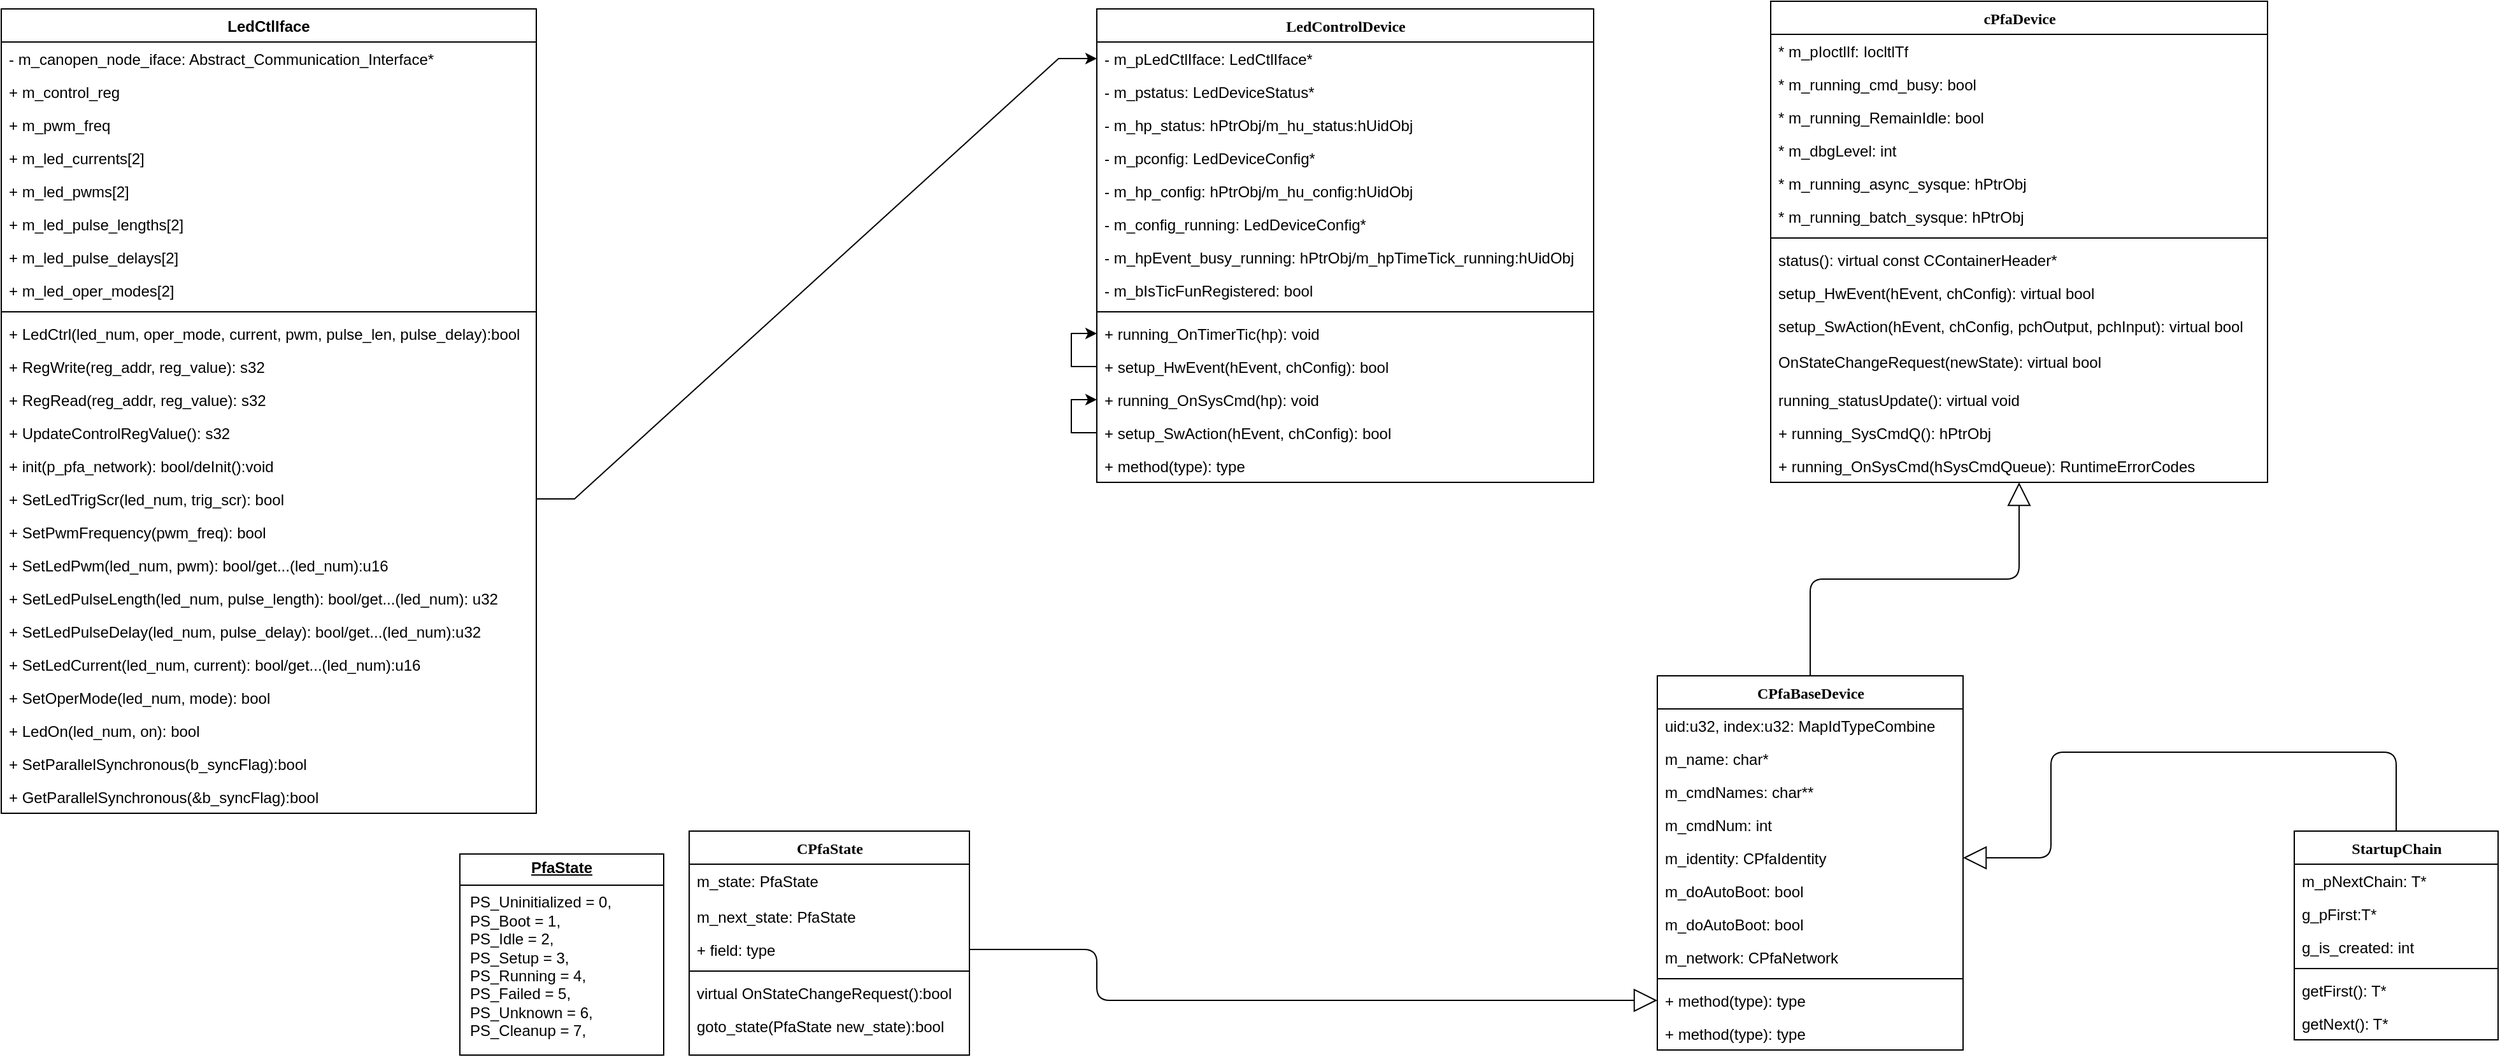 <mxfile version="24.8.2">
  <diagram name="Page-1" id="9f46799a-70d6-7492-0946-bef42562c5a5">
    <mxGraphModel dx="1142" dy="849" grid="1" gridSize="10" guides="1" tooltips="1" connect="1" arrows="1" fold="1" page="1" pageScale="1" pageWidth="1100" pageHeight="850" background="none" math="0" shadow="0">
      <root>
        <mxCell id="0" />
        <mxCell id="1" parent="0" />
        <mxCell id="78961159f06e98e8-30" value="LedControlDevice" style="swimlane;html=1;fontStyle=1;align=center;verticalAlign=top;childLayout=stackLayout;horizontal=1;startSize=26;horizontalStack=0;resizeParent=1;resizeLast=0;collapsible=1;marginBottom=0;swimlaneFillColor=#ffffff;rounded=0;shadow=0;comic=0;labelBackgroundColor=none;strokeWidth=1;fillColor=none;fontFamily=Verdana;fontSize=12" parent="1" vertex="1">
          <mxGeometry x="1030" y="16" width="390" height="372" as="geometry" />
        </mxCell>
        <mxCell id="78961159f06e98e8-31" value="- m_pLedCtlIface: LedCtlIface*" style="text;html=1;strokeColor=none;fillColor=none;align=left;verticalAlign=top;spacingLeft=4;spacingRight=4;whiteSpace=wrap;overflow=hidden;rotatable=0;points=[[0,0.5],[1,0.5]];portConstraint=eastwest;" parent="78961159f06e98e8-30" vertex="1">
          <mxGeometry y="26" width="390" height="26" as="geometry" />
        </mxCell>
        <mxCell id="78961159f06e98e8-32" value="- m_pstatus: LedDeviceStatus*" style="text;html=1;strokeColor=none;fillColor=none;align=left;verticalAlign=top;spacingLeft=4;spacingRight=4;whiteSpace=wrap;overflow=hidden;rotatable=0;points=[[0,0.5],[1,0.5]];portConstraint=eastwest;" parent="78961159f06e98e8-30" vertex="1">
          <mxGeometry y="52" width="390" height="26" as="geometry" />
        </mxCell>
        <mxCell id="78961159f06e98e8-33" value="- m_hp_status: hPtrObj/m_hu_status:hUidObj" style="text;html=1;strokeColor=none;fillColor=none;align=left;verticalAlign=top;spacingLeft=4;spacingRight=4;whiteSpace=wrap;overflow=hidden;rotatable=0;points=[[0,0.5],[1,0.5]];portConstraint=eastwest;" parent="78961159f06e98e8-30" vertex="1">
          <mxGeometry y="78" width="390" height="26" as="geometry" />
        </mxCell>
        <mxCell id="78961159f06e98e8-34" value="- m_pconfig: LedDeviceConfig*" style="text;html=1;strokeColor=none;fillColor=none;align=left;verticalAlign=top;spacingLeft=4;spacingRight=4;whiteSpace=wrap;overflow=hidden;rotatable=0;points=[[0,0.5],[1,0.5]];portConstraint=eastwest;" parent="78961159f06e98e8-30" vertex="1">
          <mxGeometry y="104" width="390" height="26" as="geometry" />
        </mxCell>
        <mxCell id="78961159f06e98e8-36" value="- m_hp_config: hPtrObj/m_hu_config:hUidObj" style="text;html=1;strokeColor=none;fillColor=none;align=left;verticalAlign=top;spacingLeft=4;spacingRight=4;whiteSpace=wrap;overflow=hidden;rotatable=0;points=[[0,0.5],[1,0.5]];portConstraint=eastwest;" parent="78961159f06e98e8-30" vertex="1">
          <mxGeometry y="130" width="390" height="26" as="geometry" />
        </mxCell>
        <mxCell id="78961159f06e98e8-37" value="- m_config_running: LedDeviceConfig*" style="text;html=1;strokeColor=none;fillColor=none;align=left;verticalAlign=top;spacingLeft=4;spacingRight=4;whiteSpace=wrap;overflow=hidden;rotatable=0;points=[[0,0.5],[1,0.5]];portConstraint=eastwest;" parent="78961159f06e98e8-30" vertex="1">
          <mxGeometry y="156" width="390" height="26" as="geometry" />
        </mxCell>
        <mxCell id="xa_bS9BhOXKeCAzuM0Ma-2" value="- m_hpEvent_busy_running: hPtrObj/m_hpTimeTick_running:hUidObj" style="text;html=1;strokeColor=none;fillColor=none;align=left;verticalAlign=top;spacingLeft=4;spacingRight=4;whiteSpace=wrap;overflow=hidden;rotatable=0;points=[[0,0.5],[1,0.5]];portConstraint=eastwest;" parent="78961159f06e98e8-30" vertex="1">
          <mxGeometry y="182" width="390" height="26" as="geometry" />
        </mxCell>
        <mxCell id="xa_bS9BhOXKeCAzuM0Ma-3" value="- m_bIsTicFunRegistered: bool" style="text;html=1;strokeColor=none;fillColor=none;align=left;verticalAlign=top;spacingLeft=4;spacingRight=4;whiteSpace=wrap;overflow=hidden;rotatable=0;points=[[0,0.5],[1,0.5]];portConstraint=eastwest;" parent="78961159f06e98e8-30" vertex="1">
          <mxGeometry y="208" width="390" height="26" as="geometry" />
        </mxCell>
        <mxCell id="78961159f06e98e8-38" value="" style="line;html=1;strokeWidth=1;fillColor=none;align=left;verticalAlign=middle;spacingTop=-1;spacingLeft=3;spacingRight=3;rotatable=0;labelPosition=right;points=[];portConstraint=eastwest;" parent="78961159f06e98e8-30" vertex="1">
          <mxGeometry y="234" width="390" height="8" as="geometry" />
        </mxCell>
        <mxCell id="78961159f06e98e8-39" value="+ running_OnTimerTic(hp): void" style="text;html=1;strokeColor=none;fillColor=none;align=left;verticalAlign=top;spacingLeft=4;spacingRight=4;whiteSpace=wrap;overflow=hidden;rotatable=0;points=[[0,0.5],[1,0.5]];portConstraint=eastwest;" parent="78961159f06e98e8-30" vertex="1">
          <mxGeometry y="242" width="390" height="26" as="geometry" />
        </mxCell>
        <mxCell id="PhNXhN2WsHxxgcLADyXz-29" style="edgeStyle=orthogonalEdgeStyle;rounded=0;orthogonalLoop=1;jettySize=auto;html=1;entryX=0;entryY=0.5;entryDx=0;entryDy=0;" parent="78961159f06e98e8-30" source="PhNXhN2WsHxxgcLADyXz-28" target="78961159f06e98e8-39" edge="1">
          <mxGeometry relative="1" as="geometry" />
        </mxCell>
        <mxCell id="PhNXhN2WsHxxgcLADyXz-28" value="+ setup_HwEvent(hEvent, chConfig): bool" style="text;html=1;strokeColor=none;fillColor=none;align=left;verticalAlign=top;spacingLeft=4;spacingRight=4;whiteSpace=wrap;overflow=hidden;rotatable=0;points=[[0,0.5],[1,0.5]];portConstraint=eastwest;" parent="78961159f06e98e8-30" vertex="1">
          <mxGeometry y="268" width="390" height="26" as="geometry" />
        </mxCell>
        <mxCell id="PhNXhN2WsHxxgcLADyXz-27" value="+ running_O&lt;span style=&quot;background-color: initial;&quot;&gt;nSysCmd(hp): void&lt;/span&gt;" style="text;html=1;strokeColor=none;fillColor=none;align=left;verticalAlign=top;spacingLeft=4;spacingRight=4;whiteSpace=wrap;overflow=hidden;rotatable=0;points=[[0,0.5],[1,0.5]];portConstraint=eastwest;" parent="78961159f06e98e8-30" vertex="1">
          <mxGeometry y="294" width="390" height="26" as="geometry" />
        </mxCell>
        <mxCell id="PhNXhN2WsHxxgcLADyXz-30" style="edgeStyle=orthogonalEdgeStyle;rounded=0;orthogonalLoop=1;jettySize=auto;html=1;entryX=0;entryY=0.5;entryDx=0;entryDy=0;" parent="78961159f06e98e8-30" source="78961159f06e98e8-40" target="PhNXhN2WsHxxgcLADyXz-27" edge="1">
          <mxGeometry relative="1" as="geometry" />
        </mxCell>
        <mxCell id="78961159f06e98e8-40" value="+ setup_SwAction(hEvent, chConfig): bool" style="text;html=1;strokeColor=none;fillColor=none;align=left;verticalAlign=top;spacingLeft=4;spacingRight=4;whiteSpace=wrap;overflow=hidden;rotatable=0;points=[[0,0.5],[1,0.5]];portConstraint=eastwest;" parent="78961159f06e98e8-30" vertex="1">
          <mxGeometry y="320" width="390" height="26" as="geometry" />
        </mxCell>
        <mxCell id="78961159f06e98e8-42" value="+ method(type): type" style="text;html=1;strokeColor=none;fillColor=none;align=left;verticalAlign=top;spacingLeft=4;spacingRight=4;whiteSpace=wrap;overflow=hidden;rotatable=0;points=[[0,0.5],[1,0.5]];portConstraint=eastwest;" parent="78961159f06e98e8-30" vertex="1">
          <mxGeometry y="346" width="390" height="26" as="geometry" />
        </mxCell>
        <mxCell id="78961159f06e98e8-43" value="cPfaDevice" style="swimlane;html=1;fontStyle=1;align=center;verticalAlign=top;childLayout=stackLayout;horizontal=1;startSize=26;horizontalStack=0;resizeParent=1;resizeLast=0;collapsible=1;marginBottom=0;swimlaneFillColor=#ffffff;rounded=0;shadow=0;comic=0;labelBackgroundColor=none;strokeWidth=1;fillColor=none;fontFamily=Verdana;fontSize=12" parent="1" vertex="1">
          <mxGeometry x="1559" y="10" width="390" height="378" as="geometry">
            <mxRectangle x="740" y="83" width="110" height="30" as="alternateBounds" />
          </mxGeometry>
        </mxCell>
        <mxCell id="78961159f06e98e8-44" value="* m_pIoctlIf: IocltlTf" style="text;html=1;strokeColor=none;fillColor=none;align=left;verticalAlign=top;spacingLeft=4;spacingRight=4;whiteSpace=wrap;overflow=hidden;rotatable=0;points=[[0,0.5],[1,0.5]];portConstraint=eastwest;" parent="78961159f06e98e8-43" vertex="1">
          <mxGeometry y="26" width="390" height="26" as="geometry" />
        </mxCell>
        <mxCell id="78961159f06e98e8-45" value="* m_running_cmd_busy: bool" style="text;html=1;strokeColor=none;fillColor=none;align=left;verticalAlign=top;spacingLeft=4;spacingRight=4;whiteSpace=wrap;overflow=hidden;rotatable=0;points=[[0,0.5],[1,0.5]];portConstraint=eastwest;" parent="78961159f06e98e8-43" vertex="1">
          <mxGeometry y="52" width="390" height="26" as="geometry" />
        </mxCell>
        <mxCell id="78961159f06e98e8-49" value="* m_running_RemainIdle: bool" style="text;html=1;strokeColor=none;fillColor=none;align=left;verticalAlign=top;spacingLeft=4;spacingRight=4;whiteSpace=wrap;overflow=hidden;rotatable=0;points=[[0,0.5],[1,0.5]];portConstraint=eastwest;" parent="78961159f06e98e8-43" vertex="1">
          <mxGeometry y="78" width="390" height="26" as="geometry" />
        </mxCell>
        <mxCell id="78961159f06e98e8-50" value="* m_dbgLevel: int" style="text;html=1;strokeColor=none;fillColor=none;align=left;verticalAlign=top;spacingLeft=4;spacingRight=4;whiteSpace=wrap;overflow=hidden;rotatable=0;points=[[0,0.5],[1,0.5]];portConstraint=eastwest;" parent="78961159f06e98e8-43" vertex="1">
          <mxGeometry y="104" width="390" height="26" as="geometry" />
        </mxCell>
        <mxCell id="PhNXhN2WsHxxgcLADyXz-20" value="* m_running_async_sysque: hPtrObj" style="text;html=1;strokeColor=none;fillColor=none;align=left;verticalAlign=top;spacingLeft=4;spacingRight=4;whiteSpace=wrap;overflow=hidden;rotatable=0;points=[[0,0.5],[1,0.5]];portConstraint=eastwest;" parent="78961159f06e98e8-43" vertex="1">
          <mxGeometry y="130" width="390" height="26" as="geometry" />
        </mxCell>
        <mxCell id="PhNXhN2WsHxxgcLADyXz-21" value="* m_running_batch_sysque: hPtrObj" style="text;html=1;strokeColor=none;fillColor=none;align=left;verticalAlign=top;spacingLeft=4;spacingRight=4;whiteSpace=wrap;overflow=hidden;rotatable=0;points=[[0,0.5],[1,0.5]];portConstraint=eastwest;" parent="78961159f06e98e8-43" vertex="1">
          <mxGeometry y="156" width="390" height="26" as="geometry" />
        </mxCell>
        <mxCell id="78961159f06e98e8-51" value="" style="line;html=1;strokeWidth=1;fillColor=none;align=left;verticalAlign=middle;spacingTop=-1;spacingLeft=3;spacingRight=3;rotatable=0;labelPosition=right;points=[];portConstraint=eastwest;" parent="78961159f06e98e8-43" vertex="1">
          <mxGeometry y="182" width="390" height="8" as="geometry" />
        </mxCell>
        <mxCell id="78961159f06e98e8-52" value="status(): virtual const CContainerHeader*" style="text;html=1;strokeColor=none;fillColor=none;align=left;verticalAlign=top;spacingLeft=4;spacingRight=4;whiteSpace=wrap;overflow=hidden;rotatable=0;points=[[0,0.5],[1,0.5]];portConstraint=eastwest;" parent="78961159f06e98e8-43" vertex="1">
          <mxGeometry y="190" width="390" height="26" as="geometry" />
        </mxCell>
        <mxCell id="78961159f06e98e8-53" value="setup_HwEvent(hEvent, chConfig): virtual bool" style="text;html=1;strokeColor=none;fillColor=none;align=left;verticalAlign=top;spacingLeft=4;spacingRight=4;whiteSpace=wrap;overflow=hidden;rotatable=0;points=[[0,0.5],[1,0.5]];portConstraint=eastwest;" parent="78961159f06e98e8-43" vertex="1">
          <mxGeometry y="216" width="390" height="26" as="geometry" />
        </mxCell>
        <mxCell id="PhNXhN2WsHxxgcLADyXz-22" value="setup_SwAction(hEvent, chConfig, pchOutput, pchInput): virtual bool" style="text;html=1;strokeColor=none;fillColor=none;align=left;verticalAlign=top;spacingLeft=4;spacingRight=4;whiteSpace=wrap;overflow=hidden;rotatable=0;points=[[0,0.5],[1,0.5]];portConstraint=eastwest;" parent="78961159f06e98e8-43" vertex="1">
          <mxGeometry y="242" width="390" height="28" as="geometry" />
        </mxCell>
        <mxCell id="PhNXhN2WsHxxgcLADyXz-23" value="OnStateChangeRequest(newState): virtual bool" style="text;html=1;strokeColor=none;fillColor=none;align=left;verticalAlign=top;spacingLeft=4;spacingRight=4;whiteSpace=wrap;overflow=hidden;rotatable=0;points=[[0,0.5],[1,0.5]];portConstraint=eastwest;" parent="78961159f06e98e8-43" vertex="1">
          <mxGeometry y="270" width="390" height="30" as="geometry" />
        </mxCell>
        <mxCell id="PhNXhN2WsHxxgcLADyXz-25" value="running_statusUpdate(): virtual void" style="text;html=1;strokeColor=none;fillColor=none;align=left;verticalAlign=top;spacingLeft=4;spacingRight=4;whiteSpace=wrap;overflow=hidden;rotatable=0;points=[[0,0.5],[1,0.5]];portConstraint=eastwest;" parent="78961159f06e98e8-43" vertex="1">
          <mxGeometry y="300" width="390" height="26" as="geometry" />
        </mxCell>
        <mxCell id="PhNXhN2WsHxxgcLADyXz-24" value="+ running_SysCmdQ(): hPtrObj" style="text;html=1;strokeColor=none;fillColor=none;align=left;verticalAlign=top;spacingLeft=4;spacingRight=4;whiteSpace=wrap;overflow=hidden;rotatable=0;points=[[0,0.5],[1,0.5]];portConstraint=eastwest;" parent="78961159f06e98e8-43" vertex="1">
          <mxGeometry y="326" width="390" height="26" as="geometry" />
        </mxCell>
        <mxCell id="PhNXhN2WsHxxgcLADyXz-26" value="+ running_OnSysCmd(hSysCmdQueue): RuntimeErrorCodes" style="text;html=1;strokeColor=none;fillColor=none;align=left;verticalAlign=top;spacingLeft=4;spacingRight=4;whiteSpace=wrap;overflow=hidden;rotatable=0;points=[[0,0.5],[1,0.5]];portConstraint=eastwest;" parent="78961159f06e98e8-43" vertex="1">
          <mxGeometry y="352" width="390" height="26" as="geometry" />
        </mxCell>
        <mxCell id="78961159f06e98e8-128" style="edgeStyle=orthogonalEdgeStyle;html=1;labelBackgroundColor=none;startFill=0;startSize=8;endArrow=block;endFill=0;endSize=16;fontFamily=Verdana;fontSize=12;exitX=1;exitY=0.5;exitDx=0;exitDy=0;entryX=0;entryY=0.5;entryDx=0;entryDy=0;" parent="1" source="78961159f06e98e8-87" target="78961159f06e98e8-104" edge="1">
          <mxGeometry relative="1" as="geometry">
            <Array as="points">
              <mxPoint x="1030" y="755" />
            </Array>
            <mxPoint x="1419" y="580" as="sourcePoint" />
            <mxPoint x="1310" y="680" as="targetPoint" />
          </mxGeometry>
        </mxCell>
        <mxCell id="78961159f06e98e8-82" value="CPfaState" style="swimlane;html=1;fontStyle=1;align=center;verticalAlign=top;childLayout=stackLayout;horizontal=1;startSize=26;horizontalStack=0;resizeParent=1;resizeLast=0;collapsible=1;marginBottom=0;swimlaneFillColor=#ffffff;rounded=0;shadow=0;comic=0;labelBackgroundColor=none;strokeWidth=1;fillColor=none;fontFamily=Verdana;fontSize=12" parent="1" vertex="1">
          <mxGeometry x="710" y="662" width="220" height="176" as="geometry" />
        </mxCell>
        <mxCell id="78961159f06e98e8-84" value="m_state: PfaState" style="text;html=1;strokeColor=none;fillColor=none;align=left;verticalAlign=top;spacingLeft=4;spacingRight=4;whiteSpace=wrap;overflow=hidden;rotatable=0;points=[[0,0.5],[1,0.5]];portConstraint=eastwest;" parent="78961159f06e98e8-82" vertex="1">
          <mxGeometry y="26" width="220" height="28" as="geometry" />
        </mxCell>
        <mxCell id="78961159f06e98e8-85" value="m_next_state: PfaState" style="text;html=1;strokeColor=none;fillColor=none;align=left;verticalAlign=top;spacingLeft=4;spacingRight=4;whiteSpace=wrap;overflow=hidden;rotatable=0;points=[[0,0.5],[1,0.5]];portConstraint=eastwest;" parent="78961159f06e98e8-82" vertex="1">
          <mxGeometry y="54" width="220" height="26" as="geometry" />
        </mxCell>
        <mxCell id="78961159f06e98e8-87" value="+ field: type" style="text;html=1;strokeColor=none;fillColor=none;align=left;verticalAlign=top;spacingLeft=4;spacingRight=4;whiteSpace=wrap;overflow=hidden;rotatable=0;points=[[0,0.5],[1,0.5]];portConstraint=eastwest;" parent="78961159f06e98e8-82" vertex="1">
          <mxGeometry y="80" width="220" height="26" as="geometry" />
        </mxCell>
        <mxCell id="78961159f06e98e8-90" value="" style="line;html=1;strokeWidth=1;fillColor=none;align=left;verticalAlign=middle;spacingTop=-1;spacingLeft=3;spacingRight=3;rotatable=0;labelPosition=right;points=[];portConstraint=eastwest;" parent="78961159f06e98e8-82" vertex="1">
          <mxGeometry y="106" width="220" height="8" as="geometry" />
        </mxCell>
        <mxCell id="78961159f06e98e8-91" value="virtual OnStateChangeRequest():bool&lt;div&gt;&lt;br&gt;&lt;/div&gt;" style="text;html=1;strokeColor=none;fillColor=none;align=left;verticalAlign=top;spacingLeft=4;spacingRight=4;whiteSpace=wrap;overflow=hidden;rotatable=0;points=[[0,0.5],[1,0.5]];portConstraint=eastwest;" parent="78961159f06e98e8-82" vertex="1">
          <mxGeometry y="114" width="220" height="26" as="geometry" />
        </mxCell>
        <mxCell id="PhNXhN2WsHxxgcLADyXz-8" value="goto_state(PfaState new_state):bool&lt;div&gt;&lt;br&gt;&lt;/div&gt;" style="text;html=1;strokeColor=none;fillColor=none;align=left;verticalAlign=top;spacingLeft=4;spacingRight=4;whiteSpace=wrap;overflow=hidden;rotatable=0;points=[[0,0.5],[1,0.5]];portConstraint=eastwest;" parent="78961159f06e98e8-82" vertex="1">
          <mxGeometry y="140" width="220" height="30" as="geometry" />
        </mxCell>
        <mxCell id="78961159f06e98e8-127" style="edgeStyle=orthogonalEdgeStyle;html=1;labelBackgroundColor=none;startFill=0;startSize=8;endArrow=block;endFill=0;endSize=16;fontFamily=Verdana;fontSize=12;entryX=0.5;entryY=1;entryDx=0;entryDy=0;" parent="1" source="78961159f06e98e8-95" target="78961159f06e98e8-43" edge="1">
          <mxGeometry relative="1" as="geometry">
            <mxPoint x="1529" y="320" as="targetPoint" />
          </mxGeometry>
        </mxCell>
        <mxCell id="78961159f06e98e8-95" value="CPfaBaseDevice" style="swimlane;html=1;fontStyle=1;align=center;verticalAlign=top;childLayout=stackLayout;horizontal=1;startSize=26;horizontalStack=0;resizeParent=1;resizeLast=0;collapsible=1;marginBottom=0;swimlaneFillColor=#ffffff;rounded=0;shadow=0;comic=0;labelBackgroundColor=none;strokeWidth=1;fillColor=none;fontFamily=Verdana;fontSize=12" parent="1" vertex="1">
          <mxGeometry x="1470" y="540" width="240" height="294" as="geometry" />
        </mxCell>
        <mxCell id="78961159f06e98e8-96" value="uid:u32, index:u32: MapIdTypeCombine" style="text;html=1;strokeColor=none;fillColor=none;align=left;verticalAlign=top;spacingLeft=4;spacingRight=4;whiteSpace=wrap;overflow=hidden;rotatable=0;points=[[0,0.5],[1,0.5]];portConstraint=eastwest;" parent="78961159f06e98e8-95" vertex="1">
          <mxGeometry y="26" width="240" height="26" as="geometry" />
        </mxCell>
        <mxCell id="78961159f06e98e8-97" value="m_name: char*" style="text;html=1;strokeColor=none;fillColor=none;align=left;verticalAlign=top;spacingLeft=4;spacingRight=4;whiteSpace=wrap;overflow=hidden;rotatable=0;points=[[0,0.5],[1,0.5]];portConstraint=eastwest;" parent="78961159f06e98e8-95" vertex="1">
          <mxGeometry y="52" width="240" height="26" as="geometry" />
        </mxCell>
        <mxCell id="78961159f06e98e8-98" value="m_cmdNames: char**" style="text;html=1;strokeColor=none;fillColor=none;align=left;verticalAlign=top;spacingLeft=4;spacingRight=4;whiteSpace=wrap;overflow=hidden;rotatable=0;points=[[0,0.5],[1,0.5]];portConstraint=eastwest;" parent="78961159f06e98e8-95" vertex="1">
          <mxGeometry y="78" width="240" height="26" as="geometry" />
        </mxCell>
        <mxCell id="78961159f06e98e8-102" value="m_cmdNum: int" style="text;html=1;strokeColor=none;fillColor=none;align=left;verticalAlign=top;spacingLeft=4;spacingRight=4;whiteSpace=wrap;overflow=hidden;rotatable=0;points=[[0,0.5],[1,0.5]];portConstraint=eastwest;" parent="78961159f06e98e8-95" vertex="1">
          <mxGeometry y="104" width="240" height="26" as="geometry" />
        </mxCell>
        <mxCell id="PhNXhN2WsHxxgcLADyXz-12" value="m_identity: CPfaIdentity" style="text;html=1;strokeColor=none;fillColor=none;align=left;verticalAlign=top;spacingLeft=4;spacingRight=4;whiteSpace=wrap;overflow=hidden;rotatable=0;points=[[0,0.5],[1,0.5]];portConstraint=eastwest;" parent="78961159f06e98e8-95" vertex="1">
          <mxGeometry y="130" width="240" height="26" as="geometry" />
        </mxCell>
        <mxCell id="PhNXhN2WsHxxgcLADyXz-13" value="m_doAutoBoot: bool" style="text;html=1;strokeColor=none;fillColor=none;align=left;verticalAlign=top;spacingLeft=4;spacingRight=4;whiteSpace=wrap;overflow=hidden;rotatable=0;points=[[0,0.5],[1,0.5]];portConstraint=eastwest;" parent="78961159f06e98e8-95" vertex="1">
          <mxGeometry y="156" width="240" height="26" as="geometry" />
        </mxCell>
        <mxCell id="xa_bS9BhOXKeCAzuM0Ma-52" value="m_doAutoBoot: bool" style="text;html=1;strokeColor=none;fillColor=none;align=left;verticalAlign=top;spacingLeft=4;spacingRight=4;whiteSpace=wrap;overflow=hidden;rotatable=0;points=[[0,0.5],[1,0.5]];portConstraint=eastwest;" parent="78961159f06e98e8-95" vertex="1">
          <mxGeometry y="182" width="240" height="26" as="geometry" />
        </mxCell>
        <mxCell id="PhNXhN2WsHxxgcLADyXz-14" value="m_network: CPfaNetwork" style="text;html=1;strokeColor=none;fillColor=none;align=left;verticalAlign=top;spacingLeft=4;spacingRight=4;whiteSpace=wrap;overflow=hidden;rotatable=0;points=[[0,0.5],[1,0.5]];portConstraint=eastwest;" parent="78961159f06e98e8-95" vertex="1">
          <mxGeometry y="208" width="240" height="26" as="geometry" />
        </mxCell>
        <mxCell id="78961159f06e98e8-103" value="" style="line;html=1;strokeWidth=1;fillColor=none;align=left;verticalAlign=middle;spacingTop=-1;spacingLeft=3;spacingRight=3;rotatable=0;labelPosition=right;points=[];portConstraint=eastwest;" parent="78961159f06e98e8-95" vertex="1">
          <mxGeometry y="234" width="240" height="8" as="geometry" />
        </mxCell>
        <mxCell id="78961159f06e98e8-104" value="+ method(type): type" style="text;html=1;strokeColor=none;fillColor=none;align=left;verticalAlign=top;spacingLeft=4;spacingRight=4;whiteSpace=wrap;overflow=hidden;rotatable=0;points=[[0,0.5],[1,0.5]];portConstraint=eastwest;" parent="78961159f06e98e8-95" vertex="1">
          <mxGeometry y="242" width="240" height="26" as="geometry" />
        </mxCell>
        <mxCell id="PhNXhN2WsHxxgcLADyXz-11" value="+ method(type): type" style="text;html=1;strokeColor=none;fillColor=none;align=left;verticalAlign=top;spacingLeft=4;spacingRight=4;whiteSpace=wrap;overflow=hidden;rotatable=0;points=[[0,0.5],[1,0.5]];portConstraint=eastwest;" parent="78961159f06e98e8-95" vertex="1">
          <mxGeometry y="268" width="240" height="26" as="geometry" />
        </mxCell>
        <mxCell id="78961159f06e98e8-126" style="edgeStyle=orthogonalEdgeStyle;html=1;labelBackgroundColor=none;startFill=0;startSize=8;endArrow=block;endFill=0;endSize=16;fontFamily=Verdana;fontSize=12;entryX=1;entryY=0.5;entryDx=0;entryDy=0;" parent="1" source="78961159f06e98e8-108" target="PhNXhN2WsHxxgcLADyXz-12" edge="1">
          <mxGeometry relative="1" as="geometry">
            <Array as="points">
              <mxPoint x="1779" y="600" />
              <mxPoint x="1779" y="683" />
            </Array>
            <mxPoint x="1769" y="670" as="targetPoint" />
          </mxGeometry>
        </mxCell>
        <mxCell id="78961159f06e98e8-108" value="StartupChain" style="swimlane;html=1;fontStyle=1;align=center;verticalAlign=top;childLayout=stackLayout;horizontal=1;startSize=26;horizontalStack=0;resizeParent=1;resizeLast=0;collapsible=1;marginBottom=0;swimlaneFillColor=#ffffff;rounded=0;shadow=0;comic=0;labelBackgroundColor=none;strokeWidth=1;fillColor=none;fontFamily=Verdana;fontSize=12" parent="1" vertex="1">
          <mxGeometry x="1970" y="662.0" width="160" height="164" as="geometry" />
        </mxCell>
        <mxCell id="78961159f06e98e8-109" value="m_pNextChain: T*" style="text;html=1;strokeColor=none;fillColor=none;align=left;verticalAlign=top;spacingLeft=4;spacingRight=4;whiteSpace=wrap;overflow=hidden;rotatable=0;points=[[0,0.5],[1,0.5]];portConstraint=eastwest;" parent="78961159f06e98e8-108" vertex="1">
          <mxGeometry y="26" width="160" height="26" as="geometry" />
        </mxCell>
        <mxCell id="78961159f06e98e8-110" value="g_pFirst:T*" style="text;html=1;strokeColor=none;fillColor=none;align=left;verticalAlign=top;spacingLeft=4;spacingRight=4;whiteSpace=wrap;overflow=hidden;rotatable=0;points=[[0,0.5],[1,0.5]];portConstraint=eastwest;" parent="78961159f06e98e8-108" vertex="1">
          <mxGeometry y="52" width="160" height="26" as="geometry" />
        </mxCell>
        <mxCell id="PhNXhN2WsHxxgcLADyXz-18" value="g_is_created: int&lt;div&gt;&lt;br&gt;&lt;/div&gt;" style="text;html=1;strokeColor=none;fillColor=none;align=left;verticalAlign=top;spacingLeft=4;spacingRight=4;whiteSpace=wrap;overflow=hidden;rotatable=0;points=[[0,0.5],[1,0.5]];portConstraint=eastwest;" parent="78961159f06e98e8-108" vertex="1">
          <mxGeometry y="78" width="160" height="26" as="geometry" />
        </mxCell>
        <mxCell id="78961159f06e98e8-116" value="" style="line;html=1;strokeWidth=1;fillColor=none;align=left;verticalAlign=middle;spacingTop=-1;spacingLeft=3;spacingRight=3;rotatable=0;labelPosition=right;points=[];portConstraint=eastwest;" parent="78961159f06e98e8-108" vertex="1">
          <mxGeometry y="104" width="160" height="8" as="geometry" />
        </mxCell>
        <mxCell id="78961159f06e98e8-117" value="getFirst(): T*" style="text;html=1;strokeColor=none;fillColor=none;align=left;verticalAlign=top;spacingLeft=4;spacingRight=4;whiteSpace=wrap;overflow=hidden;rotatable=0;points=[[0,0.5],[1,0.5]];portConstraint=eastwest;" parent="78961159f06e98e8-108" vertex="1">
          <mxGeometry y="112" width="160" height="26" as="geometry" />
        </mxCell>
        <mxCell id="78961159f06e98e8-120" value="getNext(): T*" style="text;html=1;strokeColor=none;fillColor=none;align=left;verticalAlign=top;spacingLeft=4;spacingRight=4;whiteSpace=wrap;overflow=hidden;rotatable=0;points=[[0,0.5],[1,0.5]];portConstraint=eastwest;" parent="78961159f06e98e8-108" vertex="1">
          <mxGeometry y="138" width="160" height="26" as="geometry" />
        </mxCell>
        <mxCell id="PhNXhN2WsHxxgcLADyXz-9" value="&lt;p style=&quot;margin:0px;margin-top:4px;text-align:center;text-decoration:underline;&quot;&gt;&lt;b&gt;PfaState&lt;/b&gt;&lt;/p&gt;&lt;hr size=&quot;1&quot; style=&quot;border-style:solid;&quot;&gt;&lt;p style=&quot;margin:0px;margin-left:8px;&quot;&gt;PS_Uninitialized = 0,&lt;span style=&quot;white-space:pre&quot;&gt;&#x9;&lt;/span&gt;&amp;nbsp;&lt;/p&gt;&lt;p style=&quot;margin:0px;margin-left:8px;&quot;&gt;&lt;span style=&quot;background-color: initial;&quot;&gt;PS_Boot = 1,&lt;/span&gt;&lt;span style=&quot;background-color: initial; white-space: pre;&quot;&gt;&#x9;&#x9;&#x9;&lt;/span&gt;&lt;span style=&quot;background-color: initial;&quot;&gt;&amp;nbsp; &amp;nbsp; &amp;nbsp; PS_Idle = 2,&lt;/span&gt;&lt;span style=&quot;background-color: initial; white-space: pre;&quot;&gt;&#x9;&#x9;&#x9;&lt;/span&gt;&lt;span style=&quot;background-color: initial;&quot;&gt;&amp;nbsp; &amp;nbsp; &amp;nbsp; PS_Setup = 3,&lt;/span&gt;&lt;span style=&quot;background-color: initial; white-space: pre;&quot;&gt;&#x9;&lt;/span&gt;&lt;/p&gt;&lt;p style=&quot;margin:0px;margin-left:8px;&quot;&gt;PS_Running = 4,&lt;/p&gt;&lt;p style=&quot;margin:0px;margin-left:8px;&quot;&gt;&lt;span style=&quot;background-color: initial;&quot;&gt;PS_Failed = 5,&lt;/span&gt;&lt;/p&gt;&lt;p style=&quot;margin:0px;margin-left:8px;&quot;&gt;&lt;span style=&quot;background-color: initial;&quot;&gt;PS_Unknown = 6,&lt;/span&gt;&lt;span style=&quot;background-color: initial;&quot;&gt;&amp;nbsp; &amp;nbsp; &amp;nbsp; PS_Cleanup = 7,&amp;nbsp;&lt;/span&gt;&lt;/p&gt;" style="verticalAlign=top;align=left;overflow=fill;html=1;whiteSpace=wrap;" parent="1" vertex="1">
          <mxGeometry x="530" y="680" width="160" height="158" as="geometry" />
        </mxCell>
        <mxCell id="xa_bS9BhOXKeCAzuM0Ma-8" value="LedCtlIface" style="swimlane;fontStyle=1;align=center;verticalAlign=top;childLayout=stackLayout;horizontal=1;startSize=26;horizontalStack=0;resizeParent=1;resizeParentMax=0;resizeLast=0;collapsible=1;marginBottom=0;whiteSpace=wrap;html=1;" parent="1" vertex="1">
          <mxGeometry x="170" y="16" width="420" height="632" as="geometry" />
        </mxCell>
        <mxCell id="xa_bS9BhOXKeCAzuM0Ma-9" value="- m_canopen_node_iface: Abstract_Communication_Interface*" style="text;strokeColor=none;fillColor=none;align=left;verticalAlign=top;spacingLeft=4;spacingRight=4;overflow=hidden;rotatable=0;points=[[0,0.5],[1,0.5]];portConstraint=eastwest;whiteSpace=wrap;html=1;" parent="xa_bS9BhOXKeCAzuM0Ma-8" vertex="1">
          <mxGeometry y="26" width="420" height="26" as="geometry" />
        </mxCell>
        <mxCell id="xa_bS9BhOXKeCAzuM0Ma-45" value="+ m_control_reg" style="text;strokeColor=none;fillColor=none;align=left;verticalAlign=top;spacingLeft=4;spacingRight=4;overflow=hidden;rotatable=0;points=[[0,0.5],[1,0.5]];portConstraint=eastwest;whiteSpace=wrap;html=1;" parent="xa_bS9BhOXKeCAzuM0Ma-8" vertex="1">
          <mxGeometry y="52" width="420" height="26" as="geometry" />
        </mxCell>
        <mxCell id="xa_bS9BhOXKeCAzuM0Ma-46" value="+ m_pwm_freq" style="text;strokeColor=none;fillColor=none;align=left;verticalAlign=top;spacingLeft=4;spacingRight=4;overflow=hidden;rotatable=0;points=[[0,0.5],[1,0.5]];portConstraint=eastwest;whiteSpace=wrap;html=1;" parent="xa_bS9BhOXKeCAzuM0Ma-8" vertex="1">
          <mxGeometry y="78" width="420" height="26" as="geometry" />
        </mxCell>
        <mxCell id="xa_bS9BhOXKeCAzuM0Ma-47" value="+ m_led_currents[2]" style="text;strokeColor=none;fillColor=none;align=left;verticalAlign=top;spacingLeft=4;spacingRight=4;overflow=hidden;rotatable=0;points=[[0,0.5],[1,0.5]];portConstraint=eastwest;whiteSpace=wrap;html=1;" parent="xa_bS9BhOXKeCAzuM0Ma-8" vertex="1">
          <mxGeometry y="104" width="420" height="26" as="geometry" />
        </mxCell>
        <mxCell id="xa_bS9BhOXKeCAzuM0Ma-48" value="+ m_led_pwms[2]" style="text;strokeColor=none;fillColor=none;align=left;verticalAlign=top;spacingLeft=4;spacingRight=4;overflow=hidden;rotatable=0;points=[[0,0.5],[1,0.5]];portConstraint=eastwest;whiteSpace=wrap;html=1;" parent="xa_bS9BhOXKeCAzuM0Ma-8" vertex="1">
          <mxGeometry y="130" width="420" height="26" as="geometry" />
        </mxCell>
        <mxCell id="xa_bS9BhOXKeCAzuM0Ma-49" value="+ m_led_pulse_lengths[2]" style="text;strokeColor=none;fillColor=none;align=left;verticalAlign=top;spacingLeft=4;spacingRight=4;overflow=hidden;rotatable=0;points=[[0,0.5],[1,0.5]];portConstraint=eastwest;whiteSpace=wrap;html=1;" parent="xa_bS9BhOXKeCAzuM0Ma-8" vertex="1">
          <mxGeometry y="156" width="420" height="26" as="geometry" />
        </mxCell>
        <mxCell id="xa_bS9BhOXKeCAzuM0Ma-50" value="+ m_led_pulse_delays[2]" style="text;strokeColor=none;fillColor=none;align=left;verticalAlign=top;spacingLeft=4;spacingRight=4;overflow=hidden;rotatable=0;points=[[0,0.5],[1,0.5]];portConstraint=eastwest;whiteSpace=wrap;html=1;" parent="xa_bS9BhOXKeCAzuM0Ma-8" vertex="1">
          <mxGeometry y="182" width="420" height="26" as="geometry" />
        </mxCell>
        <mxCell id="xa_bS9BhOXKeCAzuM0Ma-51" value="+ m_led_oper_modes[2]" style="text;strokeColor=none;fillColor=none;align=left;verticalAlign=top;spacingLeft=4;spacingRight=4;overflow=hidden;rotatable=0;points=[[0,0.5],[1,0.5]];portConstraint=eastwest;whiteSpace=wrap;html=1;" parent="xa_bS9BhOXKeCAzuM0Ma-8" vertex="1">
          <mxGeometry y="208" width="420" height="26" as="geometry" />
        </mxCell>
        <mxCell id="xa_bS9BhOXKeCAzuM0Ma-10" value="" style="line;strokeWidth=1;fillColor=none;align=left;verticalAlign=middle;spacingTop=-1;spacingLeft=3;spacingRight=3;rotatable=0;labelPosition=right;points=[];portConstraint=eastwest;strokeColor=inherit;" parent="xa_bS9BhOXKeCAzuM0Ma-8" vertex="1">
          <mxGeometry y="234" width="420" height="8" as="geometry" />
        </mxCell>
        <mxCell id="xa_bS9BhOXKeCAzuM0Ma-22" value="+ LedCtrl(led_num, oper_mode, current, pwm, pulse_len, pulse_delay):bool" style="text;strokeColor=none;fillColor=none;align=left;verticalAlign=top;spacingLeft=4;spacingRight=4;overflow=hidden;rotatable=0;points=[[0,0.5],[1,0.5]];portConstraint=eastwest;whiteSpace=wrap;html=1;" parent="xa_bS9BhOXKeCAzuM0Ma-8" vertex="1">
          <mxGeometry y="242" width="420" height="26" as="geometry" />
        </mxCell>
        <mxCell id="xa_bS9BhOXKeCAzuM0Ma-24" value="+ RegWrite(reg_addr, reg_value): s32" style="text;strokeColor=none;fillColor=none;align=left;verticalAlign=top;spacingLeft=4;spacingRight=4;overflow=hidden;rotatable=0;points=[[0,0.5],[1,0.5]];portConstraint=eastwest;whiteSpace=wrap;html=1;" parent="xa_bS9BhOXKeCAzuM0Ma-8" vertex="1">
          <mxGeometry y="268" width="420" height="26" as="geometry" />
        </mxCell>
        <mxCell id="xa_bS9BhOXKeCAzuM0Ma-25" value="+ RegRead(reg_addr, reg_value): s32" style="text;strokeColor=none;fillColor=none;align=left;verticalAlign=top;spacingLeft=4;spacingRight=4;overflow=hidden;rotatable=0;points=[[0,0.5],[1,0.5]];portConstraint=eastwest;whiteSpace=wrap;html=1;" parent="xa_bS9BhOXKeCAzuM0Ma-8" vertex="1">
          <mxGeometry y="294" width="420" height="26" as="geometry" />
        </mxCell>
        <mxCell id="xa_bS9BhOXKeCAzuM0Ma-26" value="+ UpdateControlRegValue(): s32" style="text;strokeColor=none;fillColor=none;align=left;verticalAlign=top;spacingLeft=4;spacingRight=4;overflow=hidden;rotatable=0;points=[[0,0.5],[1,0.5]];portConstraint=eastwest;whiteSpace=wrap;html=1;" parent="xa_bS9BhOXKeCAzuM0Ma-8" vertex="1">
          <mxGeometry y="320" width="420" height="26" as="geometry" />
        </mxCell>
        <mxCell id="xa_bS9BhOXKeCAzuM0Ma-19" value="+ init(p_pfa_network): bool/deInit():void" style="text;strokeColor=none;fillColor=none;align=left;verticalAlign=top;spacingLeft=4;spacingRight=4;overflow=hidden;rotatable=0;points=[[0,0.5],[1,0.5]];portConstraint=eastwest;whiteSpace=wrap;html=1;" parent="xa_bS9BhOXKeCAzuM0Ma-8" vertex="1">
          <mxGeometry y="346" width="420" height="26" as="geometry" />
        </mxCell>
        <mxCell id="xa_bS9BhOXKeCAzuM0Ma-11" value="+ SetLedTrigScr(led_num, trig_scr): bool" style="text;strokeColor=none;fillColor=none;align=left;verticalAlign=top;spacingLeft=4;spacingRight=4;overflow=hidden;rotatable=0;points=[[0,0.5],[1,0.5]];portConstraint=eastwest;whiteSpace=wrap;html=1;" parent="xa_bS9BhOXKeCAzuM0Ma-8" vertex="1">
          <mxGeometry y="372" width="420" height="26" as="geometry" />
        </mxCell>
        <mxCell id="xa_bS9BhOXKeCAzuM0Ma-12" value="+ SetPwmFrequency(pwm_freq): bool" style="text;strokeColor=none;fillColor=none;align=left;verticalAlign=top;spacingLeft=4;spacingRight=4;overflow=hidden;rotatable=0;points=[[0,0.5],[1,0.5]];portConstraint=eastwest;whiteSpace=wrap;html=1;" parent="xa_bS9BhOXKeCAzuM0Ma-8" vertex="1">
          <mxGeometry y="398" width="420" height="26" as="geometry" />
        </mxCell>
        <mxCell id="xa_bS9BhOXKeCAzuM0Ma-13" value="+ SetLedPwm(led_num, pwm): bool/get...(led_num):u16" style="text;strokeColor=none;fillColor=none;align=left;verticalAlign=top;spacingLeft=4;spacingRight=4;overflow=hidden;rotatable=0;points=[[0,0.5],[1,0.5]];portConstraint=eastwest;whiteSpace=wrap;html=1;" parent="xa_bS9BhOXKeCAzuM0Ma-8" vertex="1">
          <mxGeometry y="424" width="420" height="26" as="geometry" />
        </mxCell>
        <mxCell id="xa_bS9BhOXKeCAzuM0Ma-14" value="+ SetLedPulseLength(led_num, pulse_length): bool/get...(led_num): u32" style="text;strokeColor=none;fillColor=none;align=left;verticalAlign=top;spacingLeft=4;spacingRight=4;overflow=hidden;rotatable=0;points=[[0,0.5],[1,0.5]];portConstraint=eastwest;whiteSpace=wrap;html=1;" parent="xa_bS9BhOXKeCAzuM0Ma-8" vertex="1">
          <mxGeometry y="450" width="420" height="26" as="geometry" />
        </mxCell>
        <mxCell id="xa_bS9BhOXKeCAzuM0Ma-15" value="+ SetLedPulseDelay(led_num, pulse_delay): bool/get...(led_num):u32" style="text;strokeColor=none;fillColor=none;align=left;verticalAlign=top;spacingLeft=4;spacingRight=4;overflow=hidden;rotatable=0;points=[[0,0.5],[1,0.5]];portConstraint=eastwest;whiteSpace=wrap;html=1;" parent="xa_bS9BhOXKeCAzuM0Ma-8" vertex="1">
          <mxGeometry y="476" width="420" height="26" as="geometry" />
        </mxCell>
        <mxCell id="xa_bS9BhOXKeCAzuM0Ma-16" value="+ SetLedCurrent(led_num, current): bool/get...(led_num):u16" style="text;strokeColor=none;fillColor=none;align=left;verticalAlign=top;spacingLeft=4;spacingRight=4;overflow=hidden;rotatable=0;points=[[0,0.5],[1,0.5]];portConstraint=eastwest;whiteSpace=wrap;html=1;" parent="xa_bS9BhOXKeCAzuM0Ma-8" vertex="1">
          <mxGeometry y="502" width="420" height="26" as="geometry" />
        </mxCell>
        <mxCell id="xa_bS9BhOXKeCAzuM0Ma-17" value="+ SetOperMode(led_num, mode&lt;span style=&quot;background-color: initial;&quot;&gt;): bool&lt;/span&gt;" style="text;strokeColor=none;fillColor=none;align=left;verticalAlign=top;spacingLeft=4;spacingRight=4;overflow=hidden;rotatable=0;points=[[0,0.5],[1,0.5]];portConstraint=eastwest;whiteSpace=wrap;html=1;" parent="xa_bS9BhOXKeCAzuM0Ma-8" vertex="1">
          <mxGeometry y="528" width="420" height="26" as="geometry" />
        </mxCell>
        <mxCell id="xa_bS9BhOXKeCAzuM0Ma-18" value="+ LedOn(led_num, on): bool" style="text;strokeColor=none;fillColor=none;align=left;verticalAlign=top;spacingLeft=4;spacingRight=4;overflow=hidden;rotatable=0;points=[[0,0.5],[1,0.5]];portConstraint=eastwest;whiteSpace=wrap;html=1;" parent="xa_bS9BhOXKeCAzuM0Ma-8" vertex="1">
          <mxGeometry y="554" width="420" height="26" as="geometry" />
        </mxCell>
        <mxCell id="xa_bS9BhOXKeCAzuM0Ma-20" value="+ SetParallelSynchronous(b_syncFlag):bool" style="text;strokeColor=none;fillColor=none;align=left;verticalAlign=top;spacingLeft=4;spacingRight=4;overflow=hidden;rotatable=0;points=[[0,0.5],[1,0.5]];portConstraint=eastwest;whiteSpace=wrap;html=1;" parent="xa_bS9BhOXKeCAzuM0Ma-8" vertex="1">
          <mxGeometry y="580" width="420" height="26" as="geometry" />
        </mxCell>
        <mxCell id="xa_bS9BhOXKeCAzuM0Ma-21" value="+ GetParallelSynchronous(&amp;amp;b_syncFlag):bool" style="text;strokeColor=none;fillColor=none;align=left;verticalAlign=top;spacingLeft=4;spacingRight=4;overflow=hidden;rotatable=0;points=[[0,0.5],[1,0.5]];portConstraint=eastwest;whiteSpace=wrap;html=1;" parent="xa_bS9BhOXKeCAzuM0Ma-8" vertex="1">
          <mxGeometry y="606" width="420" height="26" as="geometry" />
        </mxCell>
        <mxCell id="ZgDwYv0I7dSpKLL0qFUO-1" value="" style="endArrow=classic;html=1;rounded=0;exitX=1;exitY=0.5;exitDx=0;exitDy=0;entryX=0;entryY=0.5;entryDx=0;entryDy=0;edgeStyle=entityRelationEdgeStyle;" edge="1" parent="1" source="xa_bS9BhOXKeCAzuM0Ma-11" target="78961159f06e98e8-31">
          <mxGeometry width="50" height="50" relative="1" as="geometry">
            <mxPoint x="710" y="450" as="sourcePoint" />
            <mxPoint x="760" y="400" as="targetPoint" />
          </mxGeometry>
        </mxCell>
      </root>
    </mxGraphModel>
  </diagram>
</mxfile>
